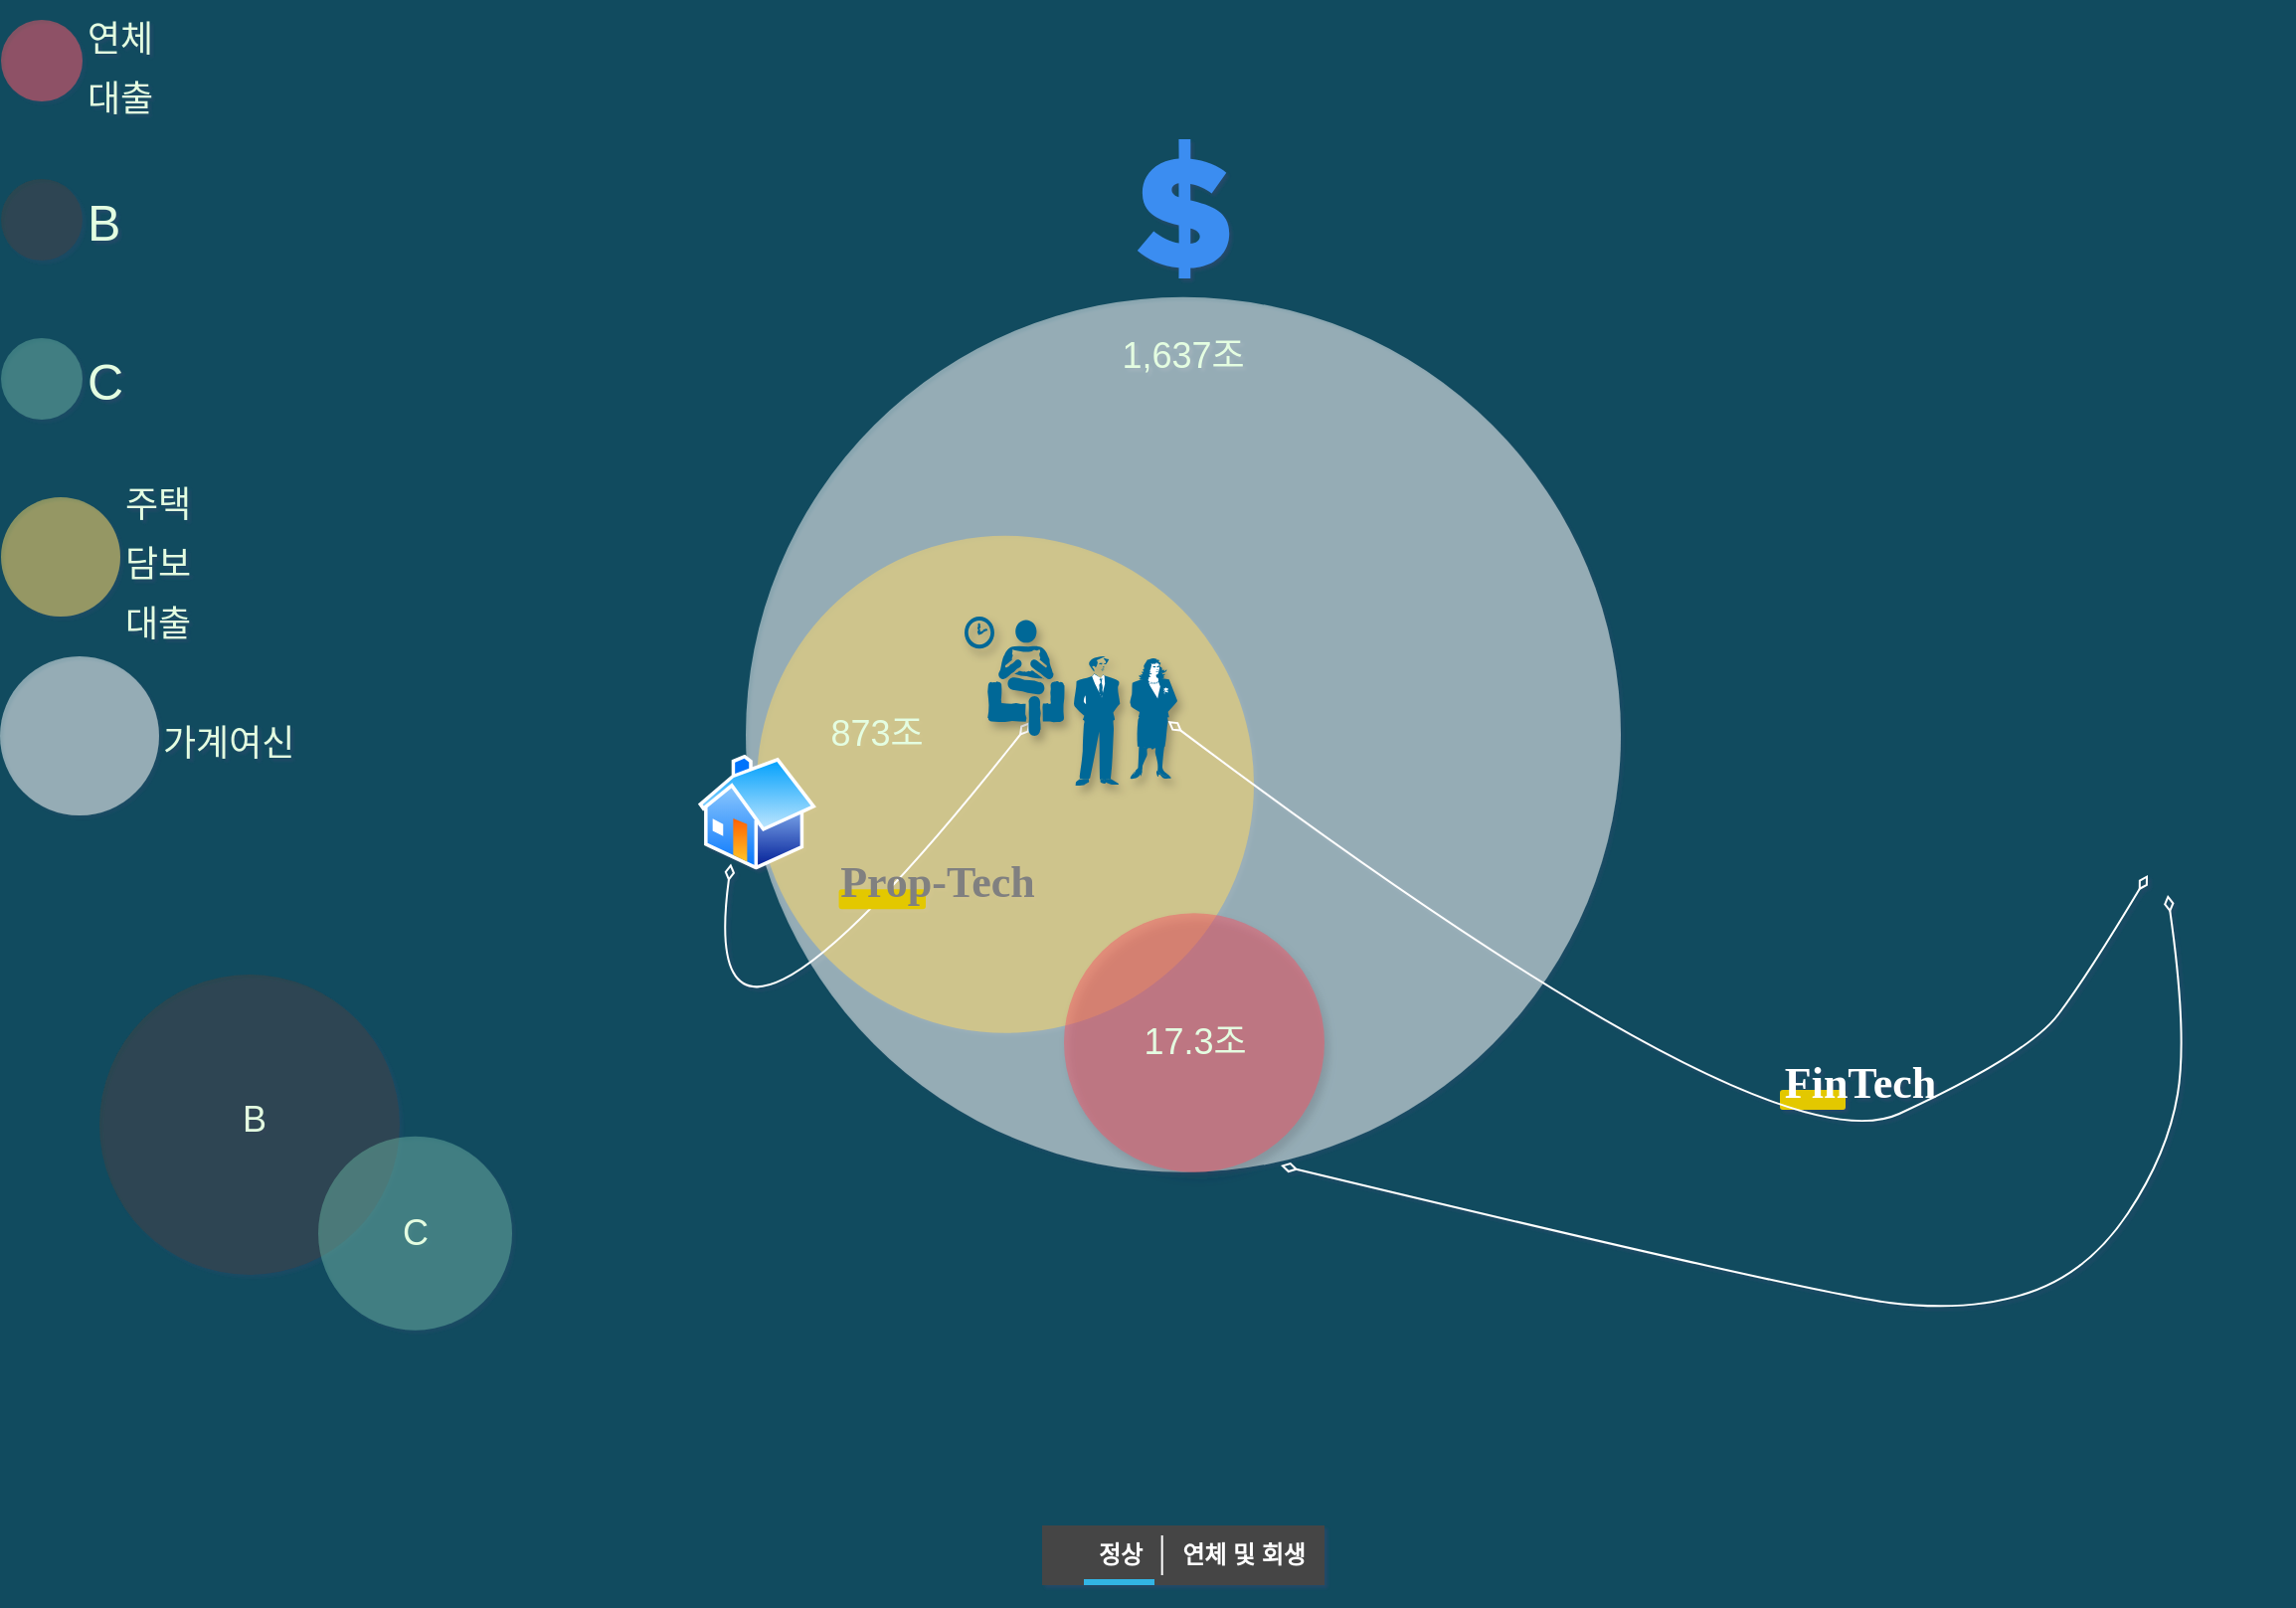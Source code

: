 <mxfile version="14.4.5" type="github" pages="2">
  <diagram id="3228e29e-7158-1315-38df-8450db1d8a1d" name="정상">
    <mxGraphModel dx="1426" dy="825" grid="1" gridSize="10" guides="1" tooltips="1" connect="1" arrows="1" fold="1" page="1" pageScale="1" pageWidth="1169" pageHeight="827" background="#114B5F" math="0" shadow="1">
      <root>
        <mxCell id="0" />
        <mxCell id="1" parent="0" />
        <mxCell id="IxZ-TT_wXNainTkpuHTq-21685" value="" style="shape=process;whiteSpace=wrap;html=1;backgroundOutline=1;rounded=1;sketch=0;fillColor=#e3c800;fontSize=15;align=center;strokeColor=none;fontColor=#FFFFFF;" parent="1" vertex="1">
          <mxGeometry x="905" y="548" width="33" height="10" as="geometry" />
        </mxCell>
        <mxCell id="21653" value="&lt;font style=&quot;font-size: 18px&quot;&gt;연체대출&lt;/font&gt;" style="ellipse;whiteSpace=wrap;html=1;aspect=fixed;shadow=0;glass=0;labelBackgroundColor=none;strokeColor=none;strokeWidth=2;fillColor=#F45B69;fontFamily=Helvetica;fontSize=25;fontColor=#E4FDE1;align=left;opacity=50;labelPosition=right;verticalLabelPosition=middle;verticalAlign=middle;rounded=1;" parent="1" vertex="1">
          <mxGeometry x="10.5" y="10" width="41" height="41" as="geometry" />
        </mxCell>
        <mxCell id="21654" value="B" style="ellipse;whiteSpace=wrap;html=1;aspect=fixed;shadow=0;glass=0;labelBackgroundColor=none;strokeColor=none;strokeWidth=2;fontFamily=Helvetica;fontSize=25;fontColor=#E4FDE1;align=left;opacity=50;labelPosition=right;verticalLabelPosition=middle;verticalAlign=middle;fillColor=#404040;rounded=1;" parent="1" vertex="1">
          <mxGeometry x="10.5" y="90" width="41" height="41" as="geometry" />
        </mxCell>
        <mxCell id="21655" value="&lt;font style=&quot;font-size: 18px&quot;&gt;가계여신&lt;/font&gt;" style="ellipse;whiteSpace=wrap;html=1;aspect=fixed;shadow=0;glass=0;labelBackgroundColor=none;strokeColor=none;strokeWidth=2;fontFamily=Helvetica;fontSize=25;fontColor=#E4FDE1;align=left;opacity=50;labelPosition=right;verticalLabelPosition=middle;verticalAlign=middle;fillColor=#FFFFFF;rounded=1;" parent="1" vertex="1">
          <mxGeometry x="10" y="330" width="80" height="80" as="geometry" />
        </mxCell>
        <mxCell id="21656" value="C" style="ellipse;whiteSpace=wrap;html=1;aspect=fixed;shadow=0;glass=0;labelBackgroundColor=none;strokeColor=none;strokeWidth=2;fontFamily=Helvetica;fontSize=25;fontColor=#E4FDE1;align=left;opacity=50;labelPosition=right;verticalLabelPosition=middle;verticalAlign=middle;fillColor=#67AB9F;rounded=1;" parent="1" vertex="1">
          <mxGeometry x="10.5" y="170" width="41" height="41" as="geometry" />
        </mxCell>
        <object label="&lt;font style=&quot;font-size: 18px&quot;&gt;주택&lt;br&gt;담보&lt;br&gt;대출&lt;/font&gt;" 주담대="주담대&#xa;" placeholders="1" id="21657">
          <mxCell style="ellipse;whiteSpace=wrap;html=1;aspect=fixed;shadow=0;glass=0;labelBackgroundColor=none;strokeColor=none;strokeWidth=2;fontFamily=Helvetica;fontSize=25;fontColor=#E4FDE1;align=left;opacity=50;labelPosition=right;verticalLabelPosition=middle;verticalAlign=middle;fillColor=#FFD966;rounded=1;" parent="1" vertex="1">
            <mxGeometry x="10.5" y="250" width="60" height="60" as="geometry" />
          </mxCell>
        </object>
        <mxCell id="21658" value="" style="group;fontColor=#E4FDE1;rounded=1;arcSize=7;labelBorderColor=#FFFFFF;shadow=1;" parent="1" vertex="1" connectable="0">
          <mxGeometry x="300" y="60" width="591" height="737" as="geometry" />
        </mxCell>
        <mxCell id="21662" value="" style="ellipse;whiteSpace=wrap;html=1;aspect=fixed;shadow=0;glass=0;strokeColor=none;strokeWidth=2;fontFamily=Helvetica;fontSize=25;fontColor=#E4FDE1;align=left;opacity=50;labelBackgroundColor=#114B5F;fillColor=#FFFFFF;rounded=1;" parent="21658" vertex="1">
          <mxGeometry x="85" y="89.42" width="440" height="440" as="geometry" />
        </mxCell>
        <mxCell id="21671" value="1,637조" style="text;html=1;strokeColor=none;fillColor=none;align=center;verticalAlign=middle;whiteSpace=wrap;shadow=1;labelBackgroundColor=none;fontSize=18;fontColor=#E4FDE1;rounded=1;" parent="21658" vertex="1">
          <mxGeometry x="265" y="109.42" width="80" height="20" as="geometry" />
        </mxCell>
        <mxCell id="21663" value="" style="ellipse;whiteSpace=wrap;html=1;aspect=fixed;shadow=0;glass=0;strokeColor=none;strokeWidth=2;fontFamily=Helvetica;fontSize=25;fontColor=#E4FDE1;align=left;opacity=50;labelBackgroundColor=#114B5F;fillColor=#FFD966;rounded=1;" parent="21658" vertex="1">
          <mxGeometry x="90.5" y="209.42" width="250" height="250" as="geometry" />
        </mxCell>
        <mxCell id="21670" value="873조" style="text;html=1;strokeColor=none;fillColor=none;align=center;verticalAlign=middle;whiteSpace=wrap;shadow=1;labelBackgroundColor=none;fontSize=18;fontColor=#E4FDE1;rounded=1;" parent="21658" vertex="1">
          <mxGeometry x="120.5" y="299.42" width="60" height="20" as="geometry" />
        </mxCell>
        <mxCell id="21661" value="" style="ellipse;whiteSpace=wrap;html=1;aspect=fixed;shadow=1;glass=0;strokeColor=none;strokeWidth=2;fillColor=#F45B69;fontFamily=Helvetica;fontSize=25;fontColor=#E4FDE1;align=left;opacity=50;labelBackgroundColor=#114B5F;rounded=1;" parent="21658" vertex="1">
          <mxGeometry x="245" y="399.13" width="131" height="130.29" as="geometry" />
        </mxCell>
        <mxCell id="21668" value="17.3조" style="text;html=1;strokeColor=none;fillColor=none;align=center;verticalAlign=middle;whiteSpace=wrap;shadow=1;labelBackgroundColor=none;fontSize=18;fontColor=#E4FDE1;rounded=1;" parent="21658" vertex="1">
          <mxGeometry x="280.5" y="455.28" width="60" height="18" as="geometry" />
        </mxCell>
        <mxCell id="IxZ-TT_wXNainTkpuHTq-21675" value="" style="html=1;aspect=fixed;strokeColor=none;shadow=0;align=center;verticalAlign=top;fillColor=#3B8DF1;shape=mxgraph.gcp2.cost_savings;rounded=1;" parent="21658" vertex="1">
          <mxGeometry x="281.9" y="10" width="46.2" height="70" as="geometry" />
        </mxCell>
        <mxCell id="IxZ-TT_wXNainTkpuHTq-21676" value="" style="shape=image;html=1;verticalAlign=top;verticalLabelPosition=bottom;labelBackgroundColor=#ffffff;imageAspect=0;aspect=fixed;image=https://cdn3.iconfinder.com/data/icons/user-avatars-1/512/users-2-128.png;rounded=1;" parent="21658" vertex="1">
          <mxGeometry x="272" y="480" width="77" height="77" as="geometry" />
        </mxCell>
        <mxCell id="IxZ-TT_wXNainTkpuHTq-21681" value="" style="aspect=fixed;perimeter=ellipsePerimeter;html=1;align=center;shadow=0;dashed=0;spacingTop=3;image;image=img/lib/active_directory/home.svg;rounded=1;" parent="21658" vertex="1">
          <mxGeometry x="60.93" y="319.42" width="59.57" height="57.79" as="geometry" />
        </mxCell>
        <mxCell id="IxZ-TT_wXNainTkpuHTq-21687" value="" style="endArrow=diamondThin;html=1;strokeColor=#FFFFFF;elbow=vertical;startArrow=diamondThin;startFill=0;exitX=0.25;exitY=1;exitDx=0;exitDy=0;curved=1;endFill=0;entryX=0.66;entryY=0.883;entryDx=0;entryDy=0;entryPerimeter=0;" parent="21658" source="IxZ-TT_wXNainTkpuHTq-21681" target="IxZ-TT_wXNainTkpuHTq-21691" edge="1">
          <mxGeometry width="50" height="50" relative="1" as="geometry">
            <mxPoint x="58" y="350" as="sourcePoint" />
            <mxPoint x="-383" y="507.75" as="targetPoint" />
            <Array as="points">
              <mxPoint x="58" y="519" />
            </Array>
          </mxGeometry>
        </mxCell>
        <mxCell id="IxZ-TT_wXNainTkpuHTq-21688" value="" style="shape=process;whiteSpace=wrap;html=1;backgroundOutline=1;rounded=1;sketch=0;fillColor=#e3c800;fontSize=15;align=center;strokeColor=none;fontColor=#FFFFFF;" parent="21658" vertex="1">
          <mxGeometry x="131.78" y="387.13" width="43.72" height="10" as="geometry" />
        </mxCell>
        <mxCell id="IxZ-TT_wXNainTkpuHTq-21689" value="&lt;font style=&quot;font-size: 22px&quot;&gt;Prop-Tech&lt;/font&gt;" style="text;html=1;align=center;verticalAlign=middle;resizable=0;points=[];autosize=1;fontSize=15;fontFamily=Lucida Console;fontStyle=1;fontColor=#808080;shadow=1;rounded=0;glass=1;" parent="21658" vertex="1">
          <mxGeometry x="120.5" y="369.13" width="120" height="30" as="geometry" />
        </mxCell>
        <mxCell id="IxZ-TT_wXNainTkpuHTq-21691" value="" style="shape=mxgraph.signs.people.waiting_room_2;html=1;pointerEvents=1;strokeColor=none;verticalLabelPosition=bottom;verticalAlign=top;align=center;rounded=1;shadow=1;comic=1;sketch=0;fontColor=#FFFFFF;fillColor=#036897;" parent="21658" vertex="1">
          <mxGeometry x="195" y="250" width="50" height="60" as="geometry" />
        </mxCell>
        <mxCell id="IxZ-TT_wXNainTkpuHTq-21693" value="" style="shape=mxgraph.cisco.people.man_woman;html=1;pointerEvents=1;dashed=0;strokeColor=#ffffff;strokeWidth=2;verticalLabelPosition=bottom;verticalAlign=top;align=center;outlineConnect=0;rounded=1;shadow=1;comic=1;sketch=0;fontColor=#FFFFFF;fillColor=#036897;" parent="21658" vertex="1">
          <mxGeometry x="250" y="270.0" width="52" height="65" as="geometry" />
        </mxCell>
        <mxCell id="dUDFQIZnzHPsPEInUNdm-21672" value="" style="strokeWidth=1;html=1;shadow=0;dashed=0;shape=mxgraph.android.rrect;rSize=0;fillColor=#444444;strokeColor=none;" parent="21658" vertex="1">
          <mxGeometry x="234" y="707" width="142" height="30" as="geometry" />
        </mxCell>
        <UserObject label="정상" link="data:page/id,3228e29e-7158-1315-38df-8450db1d8a1d" id="dUDFQIZnzHPsPEInUNdm-21673">
          <mxCell style="strokeWidth=1;html=1;shadow=0;dashed=0;shape=mxgraph.android.anchor;fontStyle=1;fontColor=#ffffff;" parent="dUDFQIZnzHPsPEInUNdm-21672" vertex="1">
            <mxGeometry x="21" width="35.5" height="30" as="geometry" />
          </mxCell>
        </UserObject>
        <mxCell id="dUDFQIZnzHPsPEInUNdm-21674" value="" style="shape=line;strokeColor=#ffffff;direction=south;" parent="dUDFQIZnzHPsPEInUNdm-21672" vertex="1">
          <mxGeometry x="56.499" y="5" width="7.676" height="20" as="geometry" />
        </mxCell>
        <mxCell id="dUDFQIZnzHPsPEInUNdm-21675" value="" style="strokeWidth=1;html=1;shadow=0;dashed=0;shape=mxgraph.android.rrect;rSize=0;fillColor=#33b5e5;strokeColor=none;" parent="dUDFQIZnzHPsPEInUNdm-21672" vertex="1">
          <mxGeometry x="21" y="27" width="35.5" height="3" as="geometry" />
        </mxCell>
        <UserObject label="연체 및 회생" link="data:page/id,nNE44GxBHEIWXdT4cOhP" id="dUDFQIZnzHPsPEInUNdm-21676">
          <mxCell style="strokeWidth=1;html=1;shadow=0;dashed=0;shape=mxgraph.android.anchor;fontStyle=1;fontColor=#ffffff;" parent="dUDFQIZnzHPsPEInUNdm-21672" vertex="1">
            <mxGeometry x="83.254" width="35.5" height="30" as="geometry" />
          </mxCell>
        </UserObject>
        <mxCell id="21660" value="" style="ellipse;whiteSpace=wrap;html=1;aspect=fixed;shadow=0;glass=0;strokeColor=none;strokeWidth=2;fontFamily=Helvetica;fontSize=25;fontColor=#E4FDE1;align=left;opacity=50;labelBackgroundColor=#114B5F;fillColor=#404040;rounded=1;" parent="1" vertex="1">
          <mxGeometry x="60" y="490" width="151" height="151" as="geometry" />
        </mxCell>
        <mxCell id="21669" value="B" style="text;html=1;strokeColor=none;fillColor=none;align=center;verticalAlign=middle;whiteSpace=wrap;shadow=1;labelBackgroundColor=none;fontSize=18;fontColor=#E4FDE1;rounded=1;" parent="1" vertex="1">
          <mxGeometry x="117.5" y="553.14" width="40" height="20" as="geometry" />
        </mxCell>
        <mxCell id="21659" value="" style="ellipse;whiteSpace=wrap;html=1;aspect=fixed;shadow=0;glass=0;strokeColor=none;strokeWidth=2;fontFamily=Helvetica;fontSize=25;fontColor=#E4FDE1;align=left;opacity=50;labelBackgroundColor=#114B5F;fillColor=#67AB9F;rounded=1;" parent="1" vertex="1">
          <mxGeometry x="170" y="571.34" width="97.5" height="97.5" as="geometry" />
        </mxCell>
        <mxCell id="21664" value="C" style="text;html=1;strokeColor=none;fillColor=none;align=center;verticalAlign=middle;whiteSpace=wrap;shadow=1;labelBackgroundColor=none;fontSize=18;fontColor=#E4FDE1;rounded=1;" parent="1" vertex="1">
          <mxGeometry x="198.75" y="610.09" width="40" height="20" as="geometry" />
        </mxCell>
        <mxCell id="IxZ-TT_wXNainTkpuHTq-21677" value="" style="shape=image;html=1;verticalAlign=top;verticalLabelPosition=bottom;labelBackgroundColor=#ffffff;imageAspect=0;aspect=fixed;image=https://cdn0.iconfinder.com/data/icons/citycons/150/Citycons_institution-128.png;rounded=1;" parent="1" vertex="1">
          <mxGeometry x="1020" y="300" width="140" height="140" as="geometry" />
        </mxCell>
        <mxCell id="IxZ-TT_wXNainTkpuHTq-21683" value="" style="endArrow=diamondThin;html=1;strokeColor=#FFFFFF;elbow=vertical;startArrow=diamondThin;startFill=0;exitX=0.5;exitY=1;exitDx=0;exitDy=0;entryX=0.91;entryY=0.5;entryDx=0;entryDy=0;curved=1;endFill=0;entryPerimeter=0;" parent="1" source="IxZ-TT_wXNainTkpuHTq-21677" target="IxZ-TT_wXNainTkpuHTq-21693" edge="1">
          <mxGeometry width="50" height="50" relative="1" as="geometry">
            <mxPoint x="940" y="510" as="sourcePoint" />
            <mxPoint x="990" y="460" as="targetPoint" />
            <Array as="points">
              <mxPoint x="1060" y="490" />
              <mxPoint x="1030" y="530" />
              <mxPoint x="900" y="590" />
            </Array>
          </mxGeometry>
        </mxCell>
        <mxCell id="IxZ-TT_wXNainTkpuHTq-21686" value="&lt;font style=&quot;font-size: 22px&quot;&gt;FinTech&lt;/font&gt;" style="text;html=1;align=center;verticalAlign=middle;resizable=0;points=[];autosize=1;fontSize=15;fontFamily=Lucida Console;fontStyle=1;fontColor=#FFFFFF;" parent="1" vertex="1">
          <mxGeometry x="900" y="530" width="90" height="30" as="geometry" />
        </mxCell>
        <mxCell id="IxZ-TT_wXNainTkpuHTq-21696" value="" style="endArrow=diamondThin;html=1;strokeColor=#FFFFFF;elbow=vertical;startArrow=diamondThin;startFill=0;exitX=0.5;exitY=1;exitDx=0;exitDy=0;entryX=1.065;entryY=0.597;entryDx=0;entryDy=0;curved=1;endFill=0;entryPerimeter=0;" parent="1" target="IxZ-TT_wXNainTkpuHTq-21676" edge="1">
          <mxGeometry width="50" height="50" relative="1" as="geometry">
            <mxPoint x="1100" y="450" as="sourcePoint" />
            <mxPoint x="607.32" y="372.5" as="targetPoint" />
            <Array as="points">
              <mxPoint x="1110" y="520" />
              <mxPoint x="1100" y="580" />
              <mxPoint x="1060" y="640" />
              <mxPoint x="1000" y="660" />
              <mxPoint x="920" y="650" />
            </Array>
          </mxGeometry>
        </mxCell>
        <mxCell id="IxZ-TT_wXNainTkpuHTq-21695" value="" style="&amp;p=ex&#xa;shape=image;html=1;verticalAlign=top;verticalLabelPosition=bottom;labelBackgroundColor=#ffffff;imageAspect=0;aspect=fixed;image=https://cdn4.iconfinder.com/data/icons/32x32-free-design-icons/32/Cancel.png;rounded=0;shadow=1;glass=1;comic=1;sketch=0;gradientColor=none;fontColor=#808080;jiggle=1;strokeColor=none;fillColor=none;absoluteArcSize=1;" parent="1" vertex="1">
          <mxGeometry x="940" y="636" width="32" height="32" as="geometry" />
        </mxCell>
      </root>
    </mxGraphModel>
  </diagram>
  <diagram name="연체" id="nNE44GxBHEIWXdT4cOhP">
    <mxGraphModel dx="1426" dy="825" grid="1" gridSize="10" guides="1" tooltips="1" connect="1" arrows="1" fold="1" page="1" pageScale="1" pageWidth="1169" pageHeight="827" background="#114B5F" math="0" shadow="1">
      <root>
        <mxCell id="p4e678Re-h2dg-x-eMqR-0" />
        <mxCell id="p4e678Re-h2dg-x-eMqR-1" parent="p4e678Re-h2dg-x-eMqR-0" />
        <mxCell id="p4e678Re-h2dg-x-eMqR-2" value="" style="shape=process;whiteSpace=wrap;html=1;backgroundOutline=1;rounded=1;sketch=0;fillColor=#e3c800;fontSize=15;align=center;strokeColor=none;fontColor=#FFFFFF;" parent="p4e678Re-h2dg-x-eMqR-1" vertex="1">
          <mxGeometry x="845" y="538" width="33" height="10" as="geometry" />
        </mxCell>
        <mxCell id="p4e678Re-h2dg-x-eMqR-3" value="&lt;font style=&quot;font-size: 18px&quot;&gt;연체대출&lt;/font&gt;" style="ellipse;whiteSpace=wrap;html=1;aspect=fixed;shadow=0;glass=0;labelBackgroundColor=none;strokeColor=none;strokeWidth=2;fillColor=#F45B69;fontFamily=Helvetica;fontSize=25;fontColor=#E4FDE1;align=left;opacity=50;labelPosition=right;verticalLabelPosition=middle;verticalAlign=middle;rounded=1;" parent="p4e678Re-h2dg-x-eMqR-1" vertex="1">
          <mxGeometry x="10.5" y="10" width="41" height="41" as="geometry" />
        </mxCell>
        <mxCell id="p4e678Re-h2dg-x-eMqR-4" value="B" style="ellipse;whiteSpace=wrap;html=1;aspect=fixed;shadow=0;glass=0;labelBackgroundColor=none;strokeColor=none;strokeWidth=2;fontFamily=Helvetica;fontSize=25;fontColor=#E4FDE1;align=left;opacity=50;labelPosition=right;verticalLabelPosition=middle;verticalAlign=middle;fillColor=#404040;rounded=1;" parent="p4e678Re-h2dg-x-eMqR-1" vertex="1">
          <mxGeometry x="10.5" y="90" width="41" height="41" as="geometry" />
        </mxCell>
        <mxCell id="p4e678Re-h2dg-x-eMqR-5" value="&lt;font style=&quot;font-size: 18px&quot;&gt;가계여신&lt;/font&gt;" style="ellipse;whiteSpace=wrap;html=1;aspect=fixed;shadow=0;glass=0;labelBackgroundColor=none;strokeColor=none;strokeWidth=2;fontFamily=Helvetica;fontSize=25;fontColor=#E4FDE1;align=left;opacity=50;labelPosition=right;verticalLabelPosition=middle;verticalAlign=middle;fillColor=#FFFFFF;rounded=1;" parent="p4e678Re-h2dg-x-eMqR-1" vertex="1">
          <mxGeometry x="10" y="330" width="80" height="80" as="geometry" />
        </mxCell>
        <mxCell id="p4e678Re-h2dg-x-eMqR-6" value="C" style="ellipse;whiteSpace=wrap;html=1;aspect=fixed;shadow=0;glass=0;labelBackgroundColor=none;strokeColor=none;strokeWidth=2;fontFamily=Helvetica;fontSize=25;fontColor=#E4FDE1;align=left;opacity=50;labelPosition=right;verticalLabelPosition=middle;verticalAlign=middle;fillColor=#67AB9F;rounded=1;" parent="p4e678Re-h2dg-x-eMqR-1" vertex="1">
          <mxGeometry x="10.5" y="170" width="41" height="41" as="geometry" />
        </mxCell>
        <object label="&lt;font style=&quot;font-size: 18px&quot;&gt;주택&lt;br&gt;담보&lt;br&gt;대출&lt;/font&gt;" 주담대="주담대&#xa;" placeholders="1" id="p4e678Re-h2dg-x-eMqR-7">
          <mxCell style="ellipse;whiteSpace=wrap;html=1;aspect=fixed;shadow=0;glass=0;labelBackgroundColor=none;strokeColor=none;strokeWidth=2;fontFamily=Helvetica;fontSize=25;fontColor=#E4FDE1;align=left;opacity=50;labelPosition=right;verticalLabelPosition=middle;verticalAlign=middle;fillColor=#FFD966;rounded=1;" parent="p4e678Re-h2dg-x-eMqR-1" vertex="1">
            <mxGeometry x="10.5" y="250" width="60" height="60" as="geometry" />
          </mxCell>
        </object>
        <mxCell id="p4e678Re-h2dg-x-eMqR-8" value="" style="group;fontColor=#E4FDE1;rounded=1;arcSize=7;labelBorderColor=#FFFFFF;shadow=1;" parent="p4e678Re-h2dg-x-eMqR-1" vertex="1" connectable="0">
          <mxGeometry x="289" y="10" width="591" height="737" as="geometry" />
        </mxCell>
        <mxCell id="p4e678Re-h2dg-x-eMqR-9" value="" style="ellipse;whiteSpace=wrap;html=1;aspect=fixed;shadow=0;glass=0;strokeColor=none;strokeWidth=2;fontFamily=Helvetica;fontSize=25;fontColor=#E4FDE1;align=left;opacity=50;labelBackgroundColor=#114B5F;fillColor=#FFFFFF;rounded=1;" parent="p4e678Re-h2dg-x-eMqR-8" vertex="1">
          <mxGeometry x="85" y="89.42" width="440" height="440" as="geometry" />
        </mxCell>
        <mxCell id="p4e678Re-h2dg-x-eMqR-10" value="1,637조" style="text;html=1;strokeColor=none;fillColor=none;align=center;verticalAlign=middle;whiteSpace=wrap;shadow=1;labelBackgroundColor=none;fontSize=18;fontColor=#E4FDE1;rounded=1;" parent="p4e678Re-h2dg-x-eMqR-8" vertex="1">
          <mxGeometry x="265" y="109.42" width="80" height="20" as="geometry" />
        </mxCell>
        <mxCell id="p4e678Re-h2dg-x-eMqR-11" value="" style="ellipse;whiteSpace=wrap;html=1;aspect=fixed;shadow=0;glass=0;strokeColor=none;strokeWidth=2;fontFamily=Helvetica;fontSize=25;fontColor=#E4FDE1;align=left;opacity=50;labelBackgroundColor=#114B5F;fillColor=#FFD966;rounded=1;" parent="p4e678Re-h2dg-x-eMqR-8" vertex="1">
          <mxGeometry x="90.5" y="209.42" width="250" height="250" as="geometry" />
        </mxCell>
        <mxCell id="p4e678Re-h2dg-x-eMqR-12" value="873조" style="text;html=1;strokeColor=none;fillColor=none;align=center;verticalAlign=middle;whiteSpace=wrap;shadow=1;labelBackgroundColor=none;fontSize=18;fontColor=#E4FDE1;rounded=1;" parent="p4e678Re-h2dg-x-eMqR-8" vertex="1">
          <mxGeometry x="120.5" y="299.42" width="60" height="20" as="geometry" />
        </mxCell>
        <mxCell id="p4e678Re-h2dg-x-eMqR-13" value="" style="ellipse;whiteSpace=wrap;html=1;aspect=fixed;shadow=1;glass=0;strokeColor=none;strokeWidth=2;fillColor=#F45B69;fontFamily=Helvetica;fontSize=25;fontColor=#E4FDE1;align=left;opacity=50;labelBackgroundColor=#114B5F;rounded=1;" parent="p4e678Re-h2dg-x-eMqR-8" vertex="1">
          <mxGeometry x="245" y="399.13" width="131" height="130.29" as="geometry" />
        </mxCell>
        <mxCell id="p4e678Re-h2dg-x-eMqR-14" value="17.3조" style="text;html=1;strokeColor=none;fillColor=none;align=center;verticalAlign=middle;whiteSpace=wrap;shadow=1;labelBackgroundColor=none;fontSize=18;fontColor=#E4FDE1;rounded=1;" parent="p4e678Re-h2dg-x-eMqR-8" vertex="1">
          <mxGeometry x="310" y="441.42" width="60" height="18" as="geometry" />
        </mxCell>
        <mxCell id="p4e678Re-h2dg-x-eMqR-15" value="" style="html=1;aspect=fixed;strokeColor=none;shadow=0;align=center;verticalAlign=top;fillColor=#3B8DF1;shape=mxgraph.gcp2.cost_savings;rounded=1;" parent="p4e678Re-h2dg-x-eMqR-8" vertex="1">
          <mxGeometry x="281.9" y="10" width="46.2" height="70" as="geometry" />
        </mxCell>
        <mxCell id="p4e678Re-h2dg-x-eMqR-16" value="" style="shape=image;html=1;verticalAlign=top;verticalLabelPosition=bottom;labelBackgroundColor=#ffffff;imageAspect=0;aspect=fixed;image=https://cdn3.iconfinder.com/data/icons/user-avatars-1/512/users-2-128.png;rounded=1;" parent="p4e678Re-h2dg-x-eMqR-8" vertex="1">
          <mxGeometry x="272" y="480" width="77" height="77" as="geometry" />
        </mxCell>
        <mxCell id="p4e678Re-h2dg-x-eMqR-17" value="" style="aspect=fixed;perimeter=ellipsePerimeter;html=1;align=center;shadow=0;dashed=0;spacingTop=3;image;image=img/lib/active_directory/home.svg;rounded=1;" parent="p4e678Re-h2dg-x-eMqR-8" vertex="1">
          <mxGeometry x="60.93" y="319.42" width="59.57" height="57.79" as="geometry" />
        </mxCell>
        <mxCell id="p4e678Re-h2dg-x-eMqR-18" value="" style="endArrow=diamondThin;html=1;strokeColor=#FFFFFF;elbow=vertical;startArrow=diamondThin;startFill=0;exitX=0.25;exitY=1;exitDx=0;exitDy=0;curved=1;endFill=0;entryX=0;entryY=0.75;entryDx=0;entryDy=0;" parent="p4e678Re-h2dg-x-eMqR-8" source="p4e678Re-h2dg-x-eMqR-17" target="p4e678Re-h2dg-x-eMqR-16" edge="1">
          <mxGeometry width="50" height="50" relative="1" as="geometry">
            <mxPoint x="58" y="350" as="sourcePoint" />
            <mxPoint x="-383" y="507.75" as="targetPoint" />
            <Array as="points">
              <mxPoint x="58" y="519" />
            </Array>
          </mxGeometry>
        </mxCell>
        <mxCell id="p4e678Re-h2dg-x-eMqR-19" value="" style="shape=process;whiteSpace=wrap;html=1;backgroundOutline=1;rounded=1;sketch=0;fillColor=#e3c800;fontSize=15;align=center;strokeColor=none;fontColor=#FFFFFF;" parent="p4e678Re-h2dg-x-eMqR-8" vertex="1">
          <mxGeometry x="41.28" y="473.28" width="43.72" height="10" as="geometry" />
        </mxCell>
        <mxCell id="p4e678Re-h2dg-x-eMqR-20" value="&lt;font style=&quot;font-size: 22px&quot;&gt;Prop-Tech&lt;/font&gt;" style="text;html=1;align=center;verticalAlign=middle;resizable=0;points=[];autosize=1;fontSize=15;fontFamily=Lucida Console;fontStyle=1;fontColor=#808080;shadow=1;rounded=0;glass=1;" parent="p4e678Re-h2dg-x-eMqR-8" vertex="1">
          <mxGeometry x="30.72" y="455.28" width="120" height="30" as="geometry" />
        </mxCell>
        <mxCell id="p4e678Re-h2dg-x-eMqR-21" value="" style="shape=mxgraph.signs.people.waiting_room_2;html=1;pointerEvents=1;strokeColor=none;verticalLabelPosition=bottom;verticalAlign=top;align=center;rounded=1;shadow=1;comic=1;sketch=0;fontColor=#FFFFFF;fillColor=#036897;" parent="p4e678Re-h2dg-x-eMqR-8" vertex="1">
          <mxGeometry x="195" y="250" width="50" height="60" as="geometry" />
        </mxCell>
        <mxCell id="p4e678Re-h2dg-x-eMqR-22" value="" style="shape=mxgraph.cisco.people.man_woman;html=1;pointerEvents=1;dashed=0;strokeColor=#ffffff;strokeWidth=2;verticalLabelPosition=bottom;verticalAlign=top;align=center;outlineConnect=0;rounded=1;shadow=1;comic=1;sketch=0;fontColor=#FFFFFF;fillColor=#036897;" parent="p4e678Re-h2dg-x-eMqR-8" vertex="1">
          <mxGeometry x="250" y="270.0" width="52" height="65" as="geometry" />
        </mxCell>
        <mxCell id="7sJCOqq9O2BwmuWVUX26-0" value="" style="&amp;p=ex&#xa;shape=image;html=1;verticalAlign=top;verticalLabelPosition=bottom;labelBackgroundColor=#ffffff;imageAspect=0;aspect=fixed;image=https://cdn4.iconfinder.com/data/icons/32x32-free-design-icons/32/Cancel.png;rounded=0;shadow=1;glass=1;comic=1;sketch=0;gradientColor=none;fontColor=#808080;jiggle=1;strokeColor=none;fillColor=none;absoluteArcSize=1;" parent="p4e678Re-h2dg-x-eMqR-8" vertex="1">
          <mxGeometry x="99.78" y="480" width="32" height="32" as="geometry" />
        </mxCell>
        <mxCell id="7sJCOqq9O2BwmuWVUX26-4" value="" style="endArrow=block;html=1;elbow=vertical;startArrow=diamondThin;startFill=0;exitX=0.25;exitY=1;exitDx=0;exitDy=0;endFill=1;entryX=0.25;entryY=0;entryDx=0;entryDy=0;shadow=0;flowAnimation=1;rounded=0;strokeColor=#333333;" parent="p4e678Re-h2dg-x-eMqR-8" target="p4e678Re-h2dg-x-eMqR-16" edge="1">
          <mxGeometry width="50" height="50" relative="1" as="geometry">
            <mxPoint x="239.716" y="309.843" as="sourcePoint" />
            <mxPoint x="434" y="473.28" as="targetPoint" />
            <Array as="points" />
          </mxGeometry>
        </mxCell>
        <mxCell id="kySAlxcyeQuEHJp0JaAh-0" value="" style="endArrow=block;html=1;elbow=vertical;startArrow=diamondThin;startFill=0;exitX=0.75;exitY=0;exitDx=0;exitDy=0;endFill=1;entryX=0.91;entryY=0.5;entryDx=0;entryDy=0;shadow=0;flowAnimation=1;entryPerimeter=0;curved=1;strokeColor=#FF0000;endSize=9;startSize=9;" edge="1" parent="p4e678Re-h2dg-x-eMqR-8" source="p4e678Re-h2dg-x-eMqR-16" target="p4e678Re-h2dg-x-eMqR-22">
          <mxGeometry width="50" height="50" relative="1" as="geometry">
            <mxPoint x="419.996" y="250.003" as="sourcePoint" />
            <mxPoint x="471.53" y="420.16" as="targetPoint" />
            <Array as="points">
              <mxPoint x="390" y="370" />
            </Array>
          </mxGeometry>
        </mxCell>
        <mxCell id="kySAlxcyeQuEHJp0JaAh-1" value="" style="&amp;p=ex&#xa;shape=image;html=1;verticalAlign=top;verticalLabelPosition=bottom;labelBackgroundColor=#ffffff;imageAspect=0;aspect=fixed;image=https://cdn4.iconfinder.com/data/icons/32x32-free-design-icons/32/Cancel.png;rounded=0;shadow=1;glass=1;comic=1;sketch=0;gradientColor=none;fontColor=#808080;jiggle=1;strokeColor=none;fillColor=none;absoluteArcSize=1;" vertex="1" parent="p4e678Re-h2dg-x-eMqR-8">
          <mxGeometry x="335" y="352.5" width="32" height="32" as="geometry" />
        </mxCell>
        <mxCell id="6UAvY8rDsl3Gm55KxuUC-3" value="" style="ellipse;whiteSpace=wrap;html=1;aspect=fixed;shadow=1;glass=0;strokeColor=none;strokeWidth=2;fontFamily=Helvetica;fontSize=25;fontColor=#E4FDE1;align=left;opacity=50;labelBackgroundColor=#114B5F;rounded=1;fillColor=#000000;" vertex="1" parent="p4e678Re-h2dg-x-eMqR-8">
          <mxGeometry x="429.99" y="627.09" width="109.91" height="109.91" as="geometry" />
        </mxCell>
        <mxCell id="6UAvY8rDsl3Gm55KxuUC-4" value="" style="shape=image;html=1;verticalAlign=top;verticalLabelPosition=bottom;labelBackgroundColor=#ffffff;imageAspect=0;aspect=fixed;image=https://cdn0.iconfinder.com/data/icons/ie_Financial_set/128/11.png" vertex="1" parent="p4e678Re-h2dg-x-eMqR-8">
          <mxGeometry x="455.45" y="652.54" width="59" height="59" as="geometry" />
        </mxCell>
        <mxCell id="p4e678Re-h2dg-x-eMqR-28" value="" style="ellipse;whiteSpace=wrap;html=1;aspect=fixed;shadow=1;glass=0;strokeColor=none;strokeWidth=2;fontFamily=Helvetica;fontSize=25;fontColor=#E4FDE1;align=left;opacity=50;labelBackgroundColor=#114B5F;rounded=1;fillColor=#000000;" parent="p4e678Re-h2dg-x-eMqR-1" vertex="1">
          <mxGeometry x="1000" y="630.09" width="109.91" height="109.91" as="geometry" />
        </mxCell>
        <mxCell id="p4e678Re-h2dg-x-eMqR-30" value="" style="ellipse;whiteSpace=wrap;html=1;aspect=fixed;shadow=1;glass=0;strokeColor=none;strokeWidth=2;fontFamily=Helvetica;fontSize=25;fontColor=#E4FDE1;align=left;opacity=50;labelBackgroundColor=#114B5F;fillColor=#67AB9F;rounded=1;" parent="p4e678Re-h2dg-x-eMqR-1" vertex="1">
          <mxGeometry x="60" y="630.09" width="109.91" height="109.91" as="geometry" />
        </mxCell>
        <mxCell id="p4e678Re-h2dg-x-eMqR-31" value="C" style="text;html=1;strokeColor=none;fillColor=none;align=center;verticalAlign=middle;whiteSpace=wrap;shadow=1;labelBackgroundColor=none;fontSize=18;fontColor=#E4FDE1;rounded=1;" parent="p4e678Re-h2dg-x-eMqR-1" vertex="1">
          <mxGeometry x="88.75" y="668.84" width="40" height="20" as="geometry" />
        </mxCell>
        <mxCell id="p4e678Re-h2dg-x-eMqR-32" value="" style="shape=image;html=1;verticalAlign=top;verticalLabelPosition=bottom;labelBackgroundColor=#ffffff;imageAspect=0;aspect=fixed;image=https://cdn0.iconfinder.com/data/icons/citycons/150/Citycons_institution-128.png;rounded=1;" parent="p4e678Re-h2dg-x-eMqR-1" vertex="1">
          <mxGeometry x="1020" y="300" width="140" height="140" as="geometry" />
        </mxCell>
        <mxCell id="p4e678Re-h2dg-x-eMqR-34" value="&lt;font style=&quot;font-size: 22px&quot;&gt;FinTech&lt;/font&gt;" style="text;html=1;align=center;verticalAlign=middle;resizable=0;points=[];autosize=1;fontSize=15;fontFamily=Lucida Console;fontStyle=1;fontColor=#FFFFFF;" parent="p4e678Re-h2dg-x-eMqR-1" vertex="1">
          <mxGeometry x="840" y="520" width="90" height="30" as="geometry" />
        </mxCell>
        <mxCell id="p4e678Re-h2dg-x-eMqR-35" value="" style="endArrow=diamondThin;html=1;strokeColor=#FFFFFF;elbow=vertical;startArrow=diamondThin;startFill=0;exitX=0.314;exitY=1;exitDx=0;exitDy=0;entryX=1;entryY=0.75;entryDx=0;entryDy=0;curved=1;endFill=0;exitPerimeter=0;" parent="p4e678Re-h2dg-x-eMqR-1" target="p4e678Re-h2dg-x-eMqR-16" edge="1" source="p4e678Re-h2dg-x-eMqR-32">
          <mxGeometry width="50" height="50" relative="1" as="geometry">
            <mxPoint x="1100" y="450" as="sourcePoint" />
            <mxPoint x="607.32" y="372.5" as="targetPoint" />
            <Array as="points">
              <mxPoint x="1040" y="490" />
              <mxPoint x="980" y="510" />
              <mxPoint x="940" y="529" />
              <mxPoint x="880" y="548" />
            </Array>
          </mxGeometry>
        </mxCell>
        <mxCell id="p4e678Re-h2dg-x-eMqR-36" value="" style="&amp;p=ex&#xa;shape=image;html=1;verticalAlign=top;verticalLabelPosition=bottom;labelBackgroundColor=#ffffff;imageAspect=0;aspect=fixed;image=https://cdn4.iconfinder.com/data/icons/32x32-free-design-icons/32/Cancel.png;rounded=0;shadow=1;glass=1;comic=1;sketch=0;gradientColor=none;fontColor=#808080;jiggle=1;strokeColor=none;fillColor=none;absoluteArcSize=1;" parent="p4e678Re-h2dg-x-eMqR-1" vertex="1">
          <mxGeometry x="960" y="500" width="32" height="32" as="geometry" />
        </mxCell>
        <mxCell id="6UAvY8rDsl3Gm55KxuUC-2" value="" style="shape=image;html=1;verticalAlign=top;verticalLabelPosition=bottom;labelBackgroundColor=#ffffff;imageAspect=0;aspect=fixed;image=https://cdn0.iconfinder.com/data/icons/ie_Financial_set/128/11.png" vertex="1" parent="p4e678Re-h2dg-x-eMqR-1">
          <mxGeometry x="1025.45" y="655.55" width="59" height="59" as="geometry" />
        </mxCell>
        <mxCell id="p4e678Re-h2dg-x-eMqR-23" value="" style="strokeWidth=1;html=1;shadow=0;dashed=0;shape=mxgraph.android.rrect;rSize=0;fillColor=#444444;strokeColor=none;" parent="p4e678Re-h2dg-x-eMqR-1" vertex="1">
          <mxGeometry x="514" y="770" width="142" height="30" as="geometry" />
        </mxCell>
        <UserObject label="정상" link="data:page/id,3228e29e-7158-1315-38df-8450db1d8a1d" id="p4e678Re-h2dg-x-eMqR-24">
          <mxCell style="strokeWidth=1;html=1;shadow=0;dashed=0;shape=mxgraph.android.anchor;fontStyle=1;fontColor=#ffffff;" parent="p4e678Re-h2dg-x-eMqR-23" vertex="1">
            <mxGeometry x="21" width="35.5" height="30" as="geometry" />
          </mxCell>
        </UserObject>
        <mxCell id="p4e678Re-h2dg-x-eMqR-25" value="" style="shape=line;strokeColor=#ffffff;direction=south;" parent="p4e678Re-h2dg-x-eMqR-23" vertex="1">
          <mxGeometry x="131.319" y="5" width="7.676" height="20" as="geometry" />
        </mxCell>
        <mxCell id="p4e678Re-h2dg-x-eMqR-26" value="" style="strokeWidth=1;html=1;shadow=0;dashed=0;shape=mxgraph.android.rrect;rSize=0;fillColor=#33b5e5;strokeColor=none;" parent="p4e678Re-h2dg-x-eMqR-23" vertex="1">
          <mxGeometry x="66" y="27" width="64" height="3" as="geometry" />
        </mxCell>
        <UserObject label="연체 및 회생" link="data:page/id,nNE44GxBHEIWXdT4cOhP" id="p4e678Re-h2dg-x-eMqR-27">
          <mxCell style="strokeWidth=1;html=1;shadow=0;dashed=0;shape=mxgraph.android.anchor;fontStyle=1;fontColor=#ffffff;" parent="p4e678Re-h2dg-x-eMqR-23" vertex="1">
            <mxGeometry x="83.254" width="35.5" height="30" as="geometry" />
          </mxCell>
        </UserObject>
        <mxCell id="6UAvY8rDsl3Gm55KxuUC-6" value="" style="endArrow=block;html=1;elbow=vertical;startArrow=diamondThin;startFill=0;exitX=0.75;exitY=1;exitDx=0;exitDy=0;endFill=1;entryX=1;entryY=0.5;entryDx=0;entryDy=0;shadow=0;flowAnimation=1;curved=1;strokeColor=#FF0000;endSize=11;startSize=11;targetPerimeterSpacing=2;sourcePerimeterSpacing=2;" edge="1" parent="p4e678Re-h2dg-x-eMqR-1" source="p4e678Re-h2dg-x-eMqR-32" target="p4e678Re-h2dg-x-eMqR-28">
          <mxGeometry width="50" height="50" relative="1" as="geometry">
            <mxPoint x="939.75" y="688.84" as="sourcePoint" />
            <mxPoint x="907.32" y="511.34" as="targetPoint" />
            <Array as="points">
              <mxPoint x="1110" y="490" />
              <mxPoint x="1100" y="520" />
              <mxPoint x="1110" y="550" />
              <mxPoint x="1140" y="579" />
              <mxPoint x="1130" y="600" />
              <mxPoint x="1150" y="620" />
              <mxPoint x="1140" y="660" />
            </Array>
          </mxGeometry>
        </mxCell>
        <mxCell id="6UAvY8rDsl3Gm55KxuUC-7" value="" style="endArrow=block;html=1;elbow=vertical;startArrow=diamondThin;startFill=0;endFill=1;entryX=1;entryY=0.5;entryDx=0;entryDy=0;shadow=0;flowAnimation=1;curved=1;strokeColor=#FF0000;endSize=11;startSize=11;targetPerimeterSpacing=2;sourcePerimeterSpacing=2;" edge="1" parent="p4e678Re-h2dg-x-eMqR-1" target="6UAvY8rDsl3Gm55KxuUC-3">
          <mxGeometry width="50" height="50" relative="1" as="geometry">
            <mxPoint x="1000" y="692" as="sourcePoint" />
            <mxPoint x="704.36" y="775.045" as="targetPoint" />
          </mxGeometry>
        </mxCell>
      </root>
    </mxGraphModel>
  </diagram>
</mxfile>
